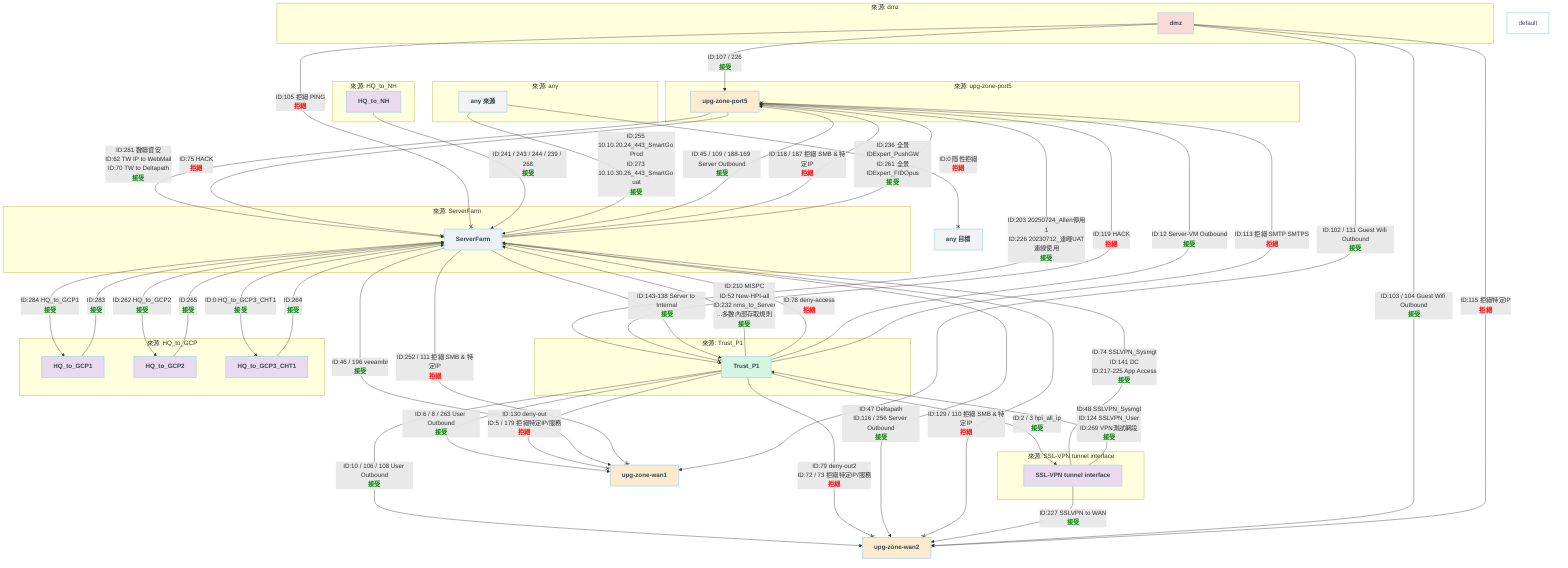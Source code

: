 %%{
  init: {
    'themeVariables': {
      'rankSpacing': 40000
    }
  }
}%%
graph TD
    style default fill:#fff,stroke:#add8e6,stroke-width:2px,color:#36454F;
    %% --- 風格定義 ---
    classDef external fill:#fdebd0,stroke:#add8e6,stroke-width:2px,font-weight:bold,color:#36454F;
    classDef internal fill:#d5f5e3,stroke:#add8e6,stroke-width:2px,font-weight:bold,color:#36454F;
    classDef server fill:#eaf2f8,stroke:#add8e6,stroke-width:2px,font-weight:bold,color:#36454F;
    classDef vpn fill:#e8daef,stroke:#add8e6,stroke-width:2px,font-weight:bold,color:#36454F;
    classDef dmz fill:#fadbd8,stroke:#add8e6,stroke-width:2px,font-weight:bold,color:#36454F;
    classDef other fill:#f2f3f4,stroke:#add8e6,stroke-width:2px,font-weight:bold,color:#36454F;

    %% --- 節點定義 (所有獨立的網路區域) ---
    subgraph ZONE_Source_upg-zone-port5 [來源: upg-zone-port5]
        upg_zone_port5["upg-zone-port5"]
    end

    subgraph ZONE_Source_Trust_P1 [來源: Trust_P1]
        Trust_P1["Trust_P1"]
    end
    
    subgraph ZONE_Source_ServerFarm [來源: ServerFarm]
        ServerFarm["ServerFarm"]
    end

    subgraph ZONE_Source_SSL_VPN [來源: SSL-VPN tunnel interface]
        SSL_VPN["SSL-VPN tunnel interface"]
    end

    subgraph ZONE_Source_dmz [來源: dmz]
        dmz["dmz"]
    end

    subgraph ZONE_Source_HQ_to_NH [來源: HQ_to_NH]
        HQ_to_NH["HQ_to_NH"]
    end

    subgraph ZONE_Source_HQ_to_GCP [來源: HQ_to_GCP]
        HQ_to_GCP1["HQ_to_GCP1"]
        HQ_to_GCP2["HQ_to_GCP2"]
        HQ_to_GCP3_CHT1["HQ_to_GCP3_CHT1"]
    end

    subgraph ZONE_Source_any [來源: any]
        any_source["any 來源"]
    end

    %% --- 目標節點 (未作為來源出現的) ---
    upg_zone_wan1["upg-zone-wan1"];
    upg_zone_wan2["upg-zone-wan2"];
    any_dest["any 目標"];
    
    %% --- 流量關係定義 ---

    %% 從 upg-zone-port5 出發的流量
    upg_zone_port5 -- "ID:281 數聯資安<br/>ID:62 TW IP to WebMail<br/>ID:70 TW to Deltapath<br/><b><span style='color:green;'>接受</span></b>" --> ServerFarm;
    upg_zone_port5 -- "ID:75 HACK<br/><b><span style='color:red;'>拒絕</span></b>" --x ServerFarm;
    upg_zone_port5 -- "ID:203 20250724_Allen停用1<br/>ID:226 20230712_達暉UAT連線使用<br/><b><span style='color:green;'>接受</span></b>" --> Trust_P1;
    upg_zone_port5 -- "ID:119 HACK<br/><b><span style='color:red;'>拒絕</span></b>" --x Trust_P1;

    %% 從 Trust_P1 出發的流量
    Trust_P1 -- "ID:210 MISPC<br/>ID:52 New-HPI-all<br/>ID:232 nms_to_Server<br/>...多數內部存取規則<br/><b><span style='color:green;'>接受</span></b>" --> ServerFarm;
    Trust_P1 -- "ID:78 deny-access<br/><b><span style='color:red;'>拒絕</span></b>" --x ServerFarm;
    Trust_P1 -- "ID:6 / 8 / 263 User Outbound<br/><b><span style='color:green;'>接受</span></b>" --> upg_zone_wan1;
    Trust_P1 -- "ID:130 deny-out<br/>ID:5 / 179 拒絕特定IP/服務<br/><b><span style='color:red;'>拒絕</span></b>" --x upg_zone_wan1;
    Trust_P1 -- "ID:10 / 106 / 108 User Outbound<br/><b><span style='color:green;'>接受</span></b>" --> upg_zone_wan2;
    Trust_P1 -- "ID:79 deny-out2<br/>ID:72 / 73 拒絕特定IP/服務<br/><b><span style='color:red;'>拒絕</span></b>" --x upg_zone_wan2;
    Trust_P1 -- "ID:12 Server-VM Outbound<br/><b><span style='color:green;'>接受</span></b>" --> upg_zone_port5;
    Trust_P1 -- "ID:113 拒絕 SMTP SMTPS<br/><b><span style='color:red;'>拒絕</span></b>" --x upg_zone_port5;
    Trust_P1 -- "ID:2 / 3 hpi_all_ip<br/><b><span style='color:green;'>接受</span></b>" --> SSL_VPN;

    %% 從 ServerFarm 出發的流量
    ServerFarm -- "ID:143-138 Server to Internal<br/><b><span style='color:green;'>接受</span></b>" --> Trust_P1;
    ServerFarm -- "ID:45 / 109 / 188-169 Server Outbound<br/><b><span style='color:green;'>接受</span></b>" --> upg_zone_port5;
    ServerFarm -- "ID:118 / 187 拒絕 SMB & 特定IP<br/><b><span style='color:red;'>拒絕</span></b>" --x upg_zone_port5;
    ServerFarm -- "ID:46 / 196 veeambr<br/><b><span style='color:green;'>接受</span></b>" --> upg_zone_wan1;
    ServerFarm -- "ID:252 / 111 拒絕 SMB & 特定IP<br/><b><span style='color:red;'>拒絕</span></b>" --x upg_zone_wan1;
    ServerFarm -- "ID:47 Deltapath<br/>ID:116 / 256 Server Outbound<br/><b><span style='color:green;'>接受</span></b>" --> upg_zone_wan2;
    ServerFarm -- "ID:129 / 110 拒絕 SMB & 特定IP<br/><b><span style='color:red;'>拒絕</span></b>" --x upg_zone_wan2;
    ServerFarm -- "ID:236 全景IDExpert_PushGW<br/>ID:261 全景IDExpert_FIDOpus<br/><b><span style='color:green;'>接受</span></b>" --> upg_zone_port5;
    ServerFarm -- "ID:262 HQ_to_GCP2<br/><b><span style='color:green;'>接受</span></b>" --> HQ_to_GCP2;
    ServerFarm -- "ID:284 HQ_to_GCP1<br/><b><span style='color:green;'>接受</span></b>" --> HQ_to_GCP1;
    ServerFarm -- "ID:0 HQ_to_GCP3_CHT1<br/><b><span style='color:green;'>接受</span></b>" --> HQ_to_GCP3_CHT1;

    %% 從 SSL-VPN 出發的流量
    SSL_VPN -- "ID:74 SSLVPN_Sysmgt<br/>ID:141 DC<br/>ID:217-225 App Access<br/><b><span style='color:green;'>接受</span></b>" --> ServerFarm;
    SSL_VPN -- "ID:48 SSLVPN_Sysmgt<br/>ID:124 SSLVPN_User<br/>ID:269 VPN測試網段<br/><b><span style='color:green;'>接受</span></b>" --> Trust_P1;
    SSL_VPN -- "ID:227 SSLVPN to WAN<br/><b><span style='color:green;'>接受</span></b>" --> upg_zone_wan2;

    %% 從 DMZ 出發的流量
    dmz -- "ID:107 / 226<br/><b><span style='color:green;'>接受</span></b>" --> upg_zone_port5;
    dmz -- "ID:102 / 131 Guest Wifi Outbound<br/><b><span style='color:green;'>接受</span></b>" --> upg_zone_wan1;
    dmz -- "ID:103 / 104 Guest Wifi Outbound<br/><b><span style='color:green;'>接受</span></b>" --> upg_zone_wan2;
    dmz -- "ID:115 拒絕特定IP<br/><b><span style='color:red;'>拒絕</span></b>" --x upg_zone_wan2;
    dmz -- "ID:105 拒絕 PING<br/><b><span style='color:red;'>拒絕</span></b>" --x ServerFarm;
    
    %% 從 Site-to-Site & Cloud Tunnels 出發的流量
    HQ_to_NH -- "ID:241 / 243 / 244 / 239 / 268<br/><b><span style='color:green;'>接受</span></b>" --> ServerFarm;
    HQ_to_GCP1 -- "ID:283<br/><b><span style='color:green;'>接受</span></b>" --> ServerFarm;
    HQ_to_GCP2 -- "ID:265<br/><b><span style='color:green;'>接受</span></b>" --> ServerFarm;
    HQ_to_GCP3_CHT1 -- "ID:264<br/><b><span style='color:green;'>接受</span></b>" --> ServerFarm;

    %% 從 Any 出發的流量
    any_source -- "ID:255 10.10.20.24_443_SmartGo Prod<br/>ID:273 10.10.30.26_443_SmartGo uat<br/><b><span style='color:green;'>接受</span></b>" --> ServerFarm;
    any_source -- "ID:0 隱性拒絕<br/><b><span style='color:red;'>拒絕</span></b>" --x any_dest;

    %% --- 節點風格套用 ---
    class upg_zone_port5 external;
    class Trust_P1 internal;
    class ServerFarm server;
    class SSL_VPN,HQ_to_NH,HQ_to_GCP1,HQ_to_GCP2,HQ_to_GCP3_CHT1 vpn;
    class dmz dmz;
    class any_source,any_dest other;
    class upg_zone_wan1 external;
    class upg_zone_wan2 external;